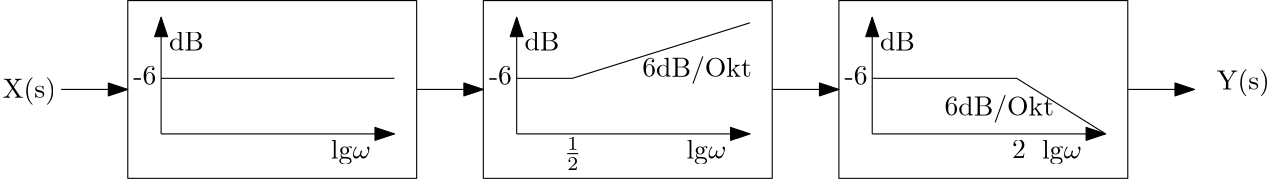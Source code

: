 <?xml version="1.0"?>
<!DOCTYPE ipe SYSTEM "ipe.dtd">
<ipe version="70218" creator="Ipe 7.2.20">
<info created="D:20210518211416" modified="D:20210518211416"/>
<ipestyle name="basic">
<symbol name="arrow/arc(spx)">
<path stroke="sym-stroke" fill="sym-stroke" pen="sym-pen">
0 0 m
-1 0.333 l
-1 -0.333 l
h
</path>
</symbol>
<symbol name="arrow/farc(spx)">
<path stroke="sym-stroke" fill="white" pen="sym-pen">
0 0 m
-1 0.333 l
-1 -0.333 l
h
</path>
</symbol>
<symbol name="arrow/ptarc(spx)">
<path stroke="sym-stroke" fill="sym-stroke" pen="sym-pen">
0 0 m
-1 0.333 l
-0.8 0 l
-1 -0.333 l
h
</path>
</symbol>
<symbol name="arrow/fptarc(spx)">
<path stroke="sym-stroke" fill="white" pen="sym-pen">
0 0 m
-1 0.333 l
-0.8 0 l
-1 -0.333 l
h
</path>
</symbol>
<symbol name="mark/circle(sx)" transformations="translations">
<path fill="sym-stroke">
0.6 0 0 0.6 0 0 e
0.4 0 0 0.4 0 0 e
</path>
</symbol>
<symbol name="mark/disk(sx)" transformations="translations">
<path fill="sym-stroke">
0.6 0 0 0.6 0 0 e
</path>
</symbol>
<symbol name="mark/fdisk(sfx)" transformations="translations">
<group>
<path fill="sym-fill">
0.5 0 0 0.5 0 0 e
</path>
<path fill="sym-stroke" fillrule="eofill">
0.6 0 0 0.6 0 0 e
0.4 0 0 0.4 0 0 e
</path>
</group>
</symbol>
<symbol name="mark/box(sx)" transformations="translations">
<path fill="sym-stroke" fillrule="eofill">
-0.6 -0.6 m
0.6 -0.6 l
0.6 0.6 l
-0.6 0.6 l
h
-0.4 -0.4 m
0.4 -0.4 l
0.4 0.4 l
-0.4 0.4 l
h
</path>
</symbol>
<symbol name="mark/square(sx)" transformations="translations">
<path fill="sym-stroke">
-0.6 -0.6 m
0.6 -0.6 l
0.6 0.6 l
-0.6 0.6 l
h
</path>
</symbol>
<symbol name="mark/fsquare(sfx)" transformations="translations">
<group>
<path fill="sym-fill">
-0.5 -0.5 m
0.5 -0.5 l
0.5 0.5 l
-0.5 0.5 l
h
</path>
<path fill="sym-stroke" fillrule="eofill">
-0.6 -0.6 m
0.6 -0.6 l
0.6 0.6 l
-0.6 0.6 l
h
-0.4 -0.4 m
0.4 -0.4 l
0.4 0.4 l
-0.4 0.4 l
h
</path>
</group>
</symbol>
<symbol name="mark/cross(sx)" transformations="translations">
<group>
<path fill="sym-stroke">
-0.43 -0.57 m
0.57 0.43 l
0.43 0.57 l
-0.57 -0.43 l
h
</path>
<path fill="sym-stroke">
-0.43 0.57 m
0.57 -0.43 l
0.43 -0.57 l
-0.57 0.43 l
h
</path>
</group>
</symbol>
<symbol name="arrow/fnormal(spx)">
<path stroke="sym-stroke" fill="white" pen="sym-pen">
0 0 m
-1 0.333 l
-1 -0.333 l
h
</path>
</symbol>
<symbol name="arrow/pointed(spx)">
<path stroke="sym-stroke" fill="sym-stroke" pen="sym-pen">
0 0 m
-1 0.333 l
-0.8 0 l
-1 -0.333 l
h
</path>
</symbol>
<symbol name="arrow/fpointed(spx)">
<path stroke="sym-stroke" fill="white" pen="sym-pen">
0 0 m
-1 0.333 l
-0.8 0 l
-1 -0.333 l
h
</path>
</symbol>
<symbol name="arrow/linear(spx)">
<path stroke="sym-stroke" pen="sym-pen">
-1 0.333 m
0 0 l
-1 -0.333 l
</path>
</symbol>
<symbol name="arrow/fdouble(spx)">
<path stroke="sym-stroke" fill="white" pen="sym-pen">
0 0 m
-1 0.333 l
-1 -0.333 l
h
-1 0 m
-2 0.333 l
-2 -0.333 l
h
</path>
</symbol>
<symbol name="arrow/double(spx)">
<path stroke="sym-stroke" fill="sym-stroke" pen="sym-pen">
0 0 m
-1 0.333 l
-1 -0.333 l
h
-1 0 m
-2 0.333 l
-2 -0.333 l
h
</path>
</symbol>
<symbol name="arrow/mid-normal(spx)">
<path stroke="sym-stroke" fill="sym-stroke" pen="sym-pen">
0.5 0 m
-0.5 0.333 l
-0.5 -0.333 l
h
</path>
</symbol>
<symbol name="arrow/mid-fnormal(spx)">
<path stroke="sym-stroke" fill="white" pen="sym-pen">
0.5 0 m
-0.5 0.333 l
-0.5 -0.333 l
h
</path>
</symbol>
<symbol name="arrow/mid-pointed(spx)">
<path stroke="sym-stroke" fill="sym-stroke" pen="sym-pen">
0.5 0 m
-0.5 0.333 l
-0.3 0 l
-0.5 -0.333 l
h
</path>
</symbol>
<symbol name="arrow/mid-fpointed(spx)">
<path stroke="sym-stroke" fill="white" pen="sym-pen">
0.5 0 m
-0.5 0.333 l
-0.3 0 l
-0.5 -0.333 l
h
</path>
</symbol>
<symbol name="arrow/mid-double(spx)">
<path stroke="sym-stroke" fill="sym-stroke" pen="sym-pen">
1 0 m
0 0.333 l
0 -0.333 l
h
0 0 m
-1 0.333 l
-1 -0.333 l
h
</path>
</symbol>
<symbol name="arrow/mid-fdouble(spx)">
<path stroke="sym-stroke" fill="white" pen="sym-pen">
1 0 m
0 0.333 l
0 -0.333 l
h
0 0 m
-1 0.333 l
-1 -0.333 l
h
</path>
</symbol>
<pen name="heavier" value="0.8"/>
<pen name="fat" value="1.2"/>
<pen name="ultrafat" value="2"/>
<symbolsize name="large" value="5"/>
<symbolsize name="small" value="2"/>
<symbolsize name="tiny" value="1.1"/>
<arrowsize name="large" value="10"/>
<arrowsize name="small" value="5"/>
<arrowsize name="tiny" value="3"/>
<color name="red" value="1 0 0"/>
<color name="blue" value="0 0 1"/>
<color name="green" value="0 1 0"/>
<color name="yellow" value="1 1 0"/>
<color name="orange" value="1 0.647 0"/>
<color name="gold" value="1 0.843 0"/>
<color name="purple" value="0.627 0.125 0.941"/>
<color name="gray" value="0.745"/>
<color name="brown" value="0.647 0.165 0.165"/>
<color name="navy" value="0 0 0.502"/>
<color name="pink" value="1 0.753 0.796"/>
<color name="seagreen" value="0.18 0.545 0.341"/>
<color name="turquoise" value="0.251 0.878 0.816"/>
<color name="violet" value="0.933 0.51 0.933"/>
<color name="darkblue" value="0 0 0.545"/>
<color name="darkcyan" value="0 0.545 0.545"/>
<color name="darkgray" value="0.663"/>
<color name="darkgreen" value="0 0.392 0"/>
<color name="darkmagenta" value="0.545 0 0.545"/>
<color name="darkorange" value="1 0.549 0"/>
<color name="darkred" value="0.545 0 0"/>
<color name="lightblue" value="0.678 0.847 0.902"/>
<color name="lightcyan" value="0.878 1 1"/>
<color name="lightgray" value="0.827"/>
<color name="lightgreen" value="0.565 0.933 0.565"/>
<color name="lightyellow" value="1 1 0.878"/>
<dashstyle name="dotted" value="[1 3] 0"/>
<dashstyle name="dashed" value="[4] 0"/>
<dashstyle name="dash dotted" value="[4 2 1 2] 0"/>
<dashstyle name="dash dot dotted" value="[4 2 1 2 1 2] 0"/>
<textsize name="large" value="\large"/>
<textsize name="Large" value="\Large"/>
<textsize name="LARGE" value="\LARGE"/>
<textsize name="huge" value="\huge"/>
<textsize name="Huge" value="\Huge"/>
<textsize name="small" value="\small"/>
<textsize name="footnote" value="\footnotesize"/>
<textsize name="tiny" value="\tiny"/>
<textstyle name="center" begin="\begin{center}" end="\end{center}"/>
<textstyle name="itemize" begin="\begin{itemize}" end="\end{itemize}"/>
<textstyle name="item" begin="\begin{itemize}\item{}" end="\end{itemize}"/>
<gridsize name="4 pts" value="4"/>
<gridsize name="8 pts (~3 mm)" value="8"/>
<gridsize name="16 pts (~6 mm)" value="16"/>
<gridsize name="32 pts (~12 mm)" value="32"/>
<gridsize name="10 pts (~3.5 mm)" value="10"/>
<gridsize name="20 pts (~7 mm)" value="20"/>
<gridsize name="14 pts (~5 mm)" value="14"/>
<gridsize name="28 pts (~10 mm)" value="28"/>
<gridsize name="56 pts (~20 mm)" value="56"/>
<anglesize name="90 deg" value="90"/>
<anglesize name="60 deg" value="60"/>
<anglesize name="45 deg" value="45"/>
<anglesize name="30 deg" value="30"/>
<anglesize name="22.5 deg" value="22.5"/>
<opacity name="10%" value="0.1"/>
<opacity name="30%" value="0.3"/>
<opacity name="50%" value="0.5"/>
<opacity name="75%" value="0.75"/>
<tiling name="falling" angle="-60" step="4" width="1"/>
<tiling name="rising" angle="30" step="4" width="1"/>
</ipestyle>
<page>
<layer name="alpha"/>
<view layers="alpha" active="alpha"/>
<text layer="alpha" matrix="1 0 0 1 89.1 47.1" transformations="translations" pos="112 672" stroke="black" type="label" width="14.446" height="6.926" depth="1.93" valign="baseline" style="math">\mathrm{lg}\omega</text>
<text matrix="1 0 0 1 86.8 -40" transformations="translations" pos="56 798" stroke="black" type="label" width="12.592" height="6.918" depth="0" valign="baseline">dB</text>
<path stroke="black" rarrow="normal/normal">
224 728 m
140 728 l
140 728 l
</path>
<path stroke="black" rarrow="normal/normal">
140 770 m
140 728 l
140 728 l
</path>
<path matrix="1 0 0 1 0 -8" stroke="black">
140 756 m
224 756 l
</path>
<text matrix="1 0 0 1 4 -10.3" transformations="translations" pos="126 756" stroke="black" type="label" width="8.302" height="6.42" depth="0" valign="baseline">-6</text>
<text matrix="1 0 0 1 217.1 47.1" transformations="translations" pos="112 672" stroke="black" type="label" width="14.446" height="6.926" depth="1.93" valign="baseline" style="math">\mathrm{lg}\omega</text>
<text matrix="1 0 0 1 214.8 -40" transformations="translations" pos="56 798" stroke="black" type="label" width="12.592" height="6.918" depth="0" valign="baseline">dB</text>
<path matrix="1 0 0 1 128 0" stroke="black" rarrow="normal/normal">
224 728 m
140 728 l
140 728 l
</path>
<path matrix="1 0 0 1 128 0" stroke="black" rarrow="normal/normal">
140 770 m
140 728 l
140 728 l
</path>
<text matrix="1 0 0 1 132 -10.3" transformations="translations" pos="126 756" stroke="black" type="label" width="8.302" height="6.42" depth="0" valign="baseline">-6</text>
<path matrix="1 0 0 1 8 0" stroke="black">
260 748 m
280 748 l
344 768 l
</path>
<text matrix="1 0 0 1 17 -5.6" transformations="translations" pos="268 724" stroke="black" type="label" width="6.362" height="8.422" depth="3.43" valign="baseline" style="math">\frac{1}{2}</text>
<text matrix="1 0 0 1 1.2 -3.4" transformations="translations" pos="312 752" stroke="black" type="label" width="39.436" height="7.473" depth="2.49" valign="baseline">6dB/Okt</text>
<text matrix="1 0 0 1 8 0" transformations="translations" pos="264 708" stroke="black" type="label" width="0" height="0" depth="0" valign="baseline"></text>
<text matrix="1 0 0 1 345.1 47.1" transformations="translations" pos="112 672" stroke="black" type="label" width="14.446" height="6.926" depth="1.93" valign="baseline" style="math">\mathrm{lg}\omega</text>
<text matrix="1 0 0 1 342.8 -40" transformations="translations" pos="56 798" stroke="black" type="label" width="12.592" height="6.918" depth="0" valign="baseline">dB</text>
<path matrix="1 0 0 1 256 0" stroke="black" rarrow="normal/normal">
224 728 m
140 728 l
140 728 l
</path>
<path matrix="1 0 0 1 256 0" stroke="black" rarrow="normal/normal">
140 770 m
140 728 l
140 728 l
</path>
<text matrix="1 0 0 1 260 -10.3" transformations="translations" pos="126 756" stroke="black" type="label" width="8.302" height="6.42" depth="0" valign="baseline">-6</text>
<path stroke="black">
396 748 m
448 748 l
480 728 l
480 728 l
</path>
<text matrix="1 0 0 1 110 -17.4" transformations="translations" pos="312 752" stroke="black" type="label" width="39.436" height="7.473" depth="2.49" valign="baseline">6dB/Okt</text>
<text matrix="1 0 0 1 -1.7 -0.8" transformations="translations" pos="448 720" stroke="black" type="label" width="4.981" height="6.42" depth="0" valign="baseline">2</text>
<path stroke="black">
128 776 m
128 712 l
232 712 l
232 776 l
h
</path>
<path matrix="1 0 0 1 8 0" stroke="black">
248 776 m
248 712 l
352 712 l
352 776 l
h
</path>
<path stroke="black">
384 776 m
384 712 l
488 712 l
488 776 l
h
</path>
<path stroke="black" rarrow="normal/normal">
256 744 m
232 744 l
232 744 l
</path>
<path stroke="black" rarrow="normal/normal">
384 744 m
360 744 l
360 744 l
</path>
<path stroke="black" rarrow="normal/normal">
512 744 m
488 744 l
488 744 l
</path>
<path stroke="black" rarrow="normal/normal">
128 744 m
104 744 l
104 744 l
</path>
<text matrix="1 0 0 1 11 -3" transformations="translations" pos="72 744" stroke="black" type="label" width="19.15" height="7.473" depth="2.49" valign="baseline">X(s)</text>
<text transformations="translations" pos="520 744" stroke="black" type="label" width="19.15" height="7.473" depth="2.49" valign="baseline">Y(s)</text>
</page>
</ipe>

